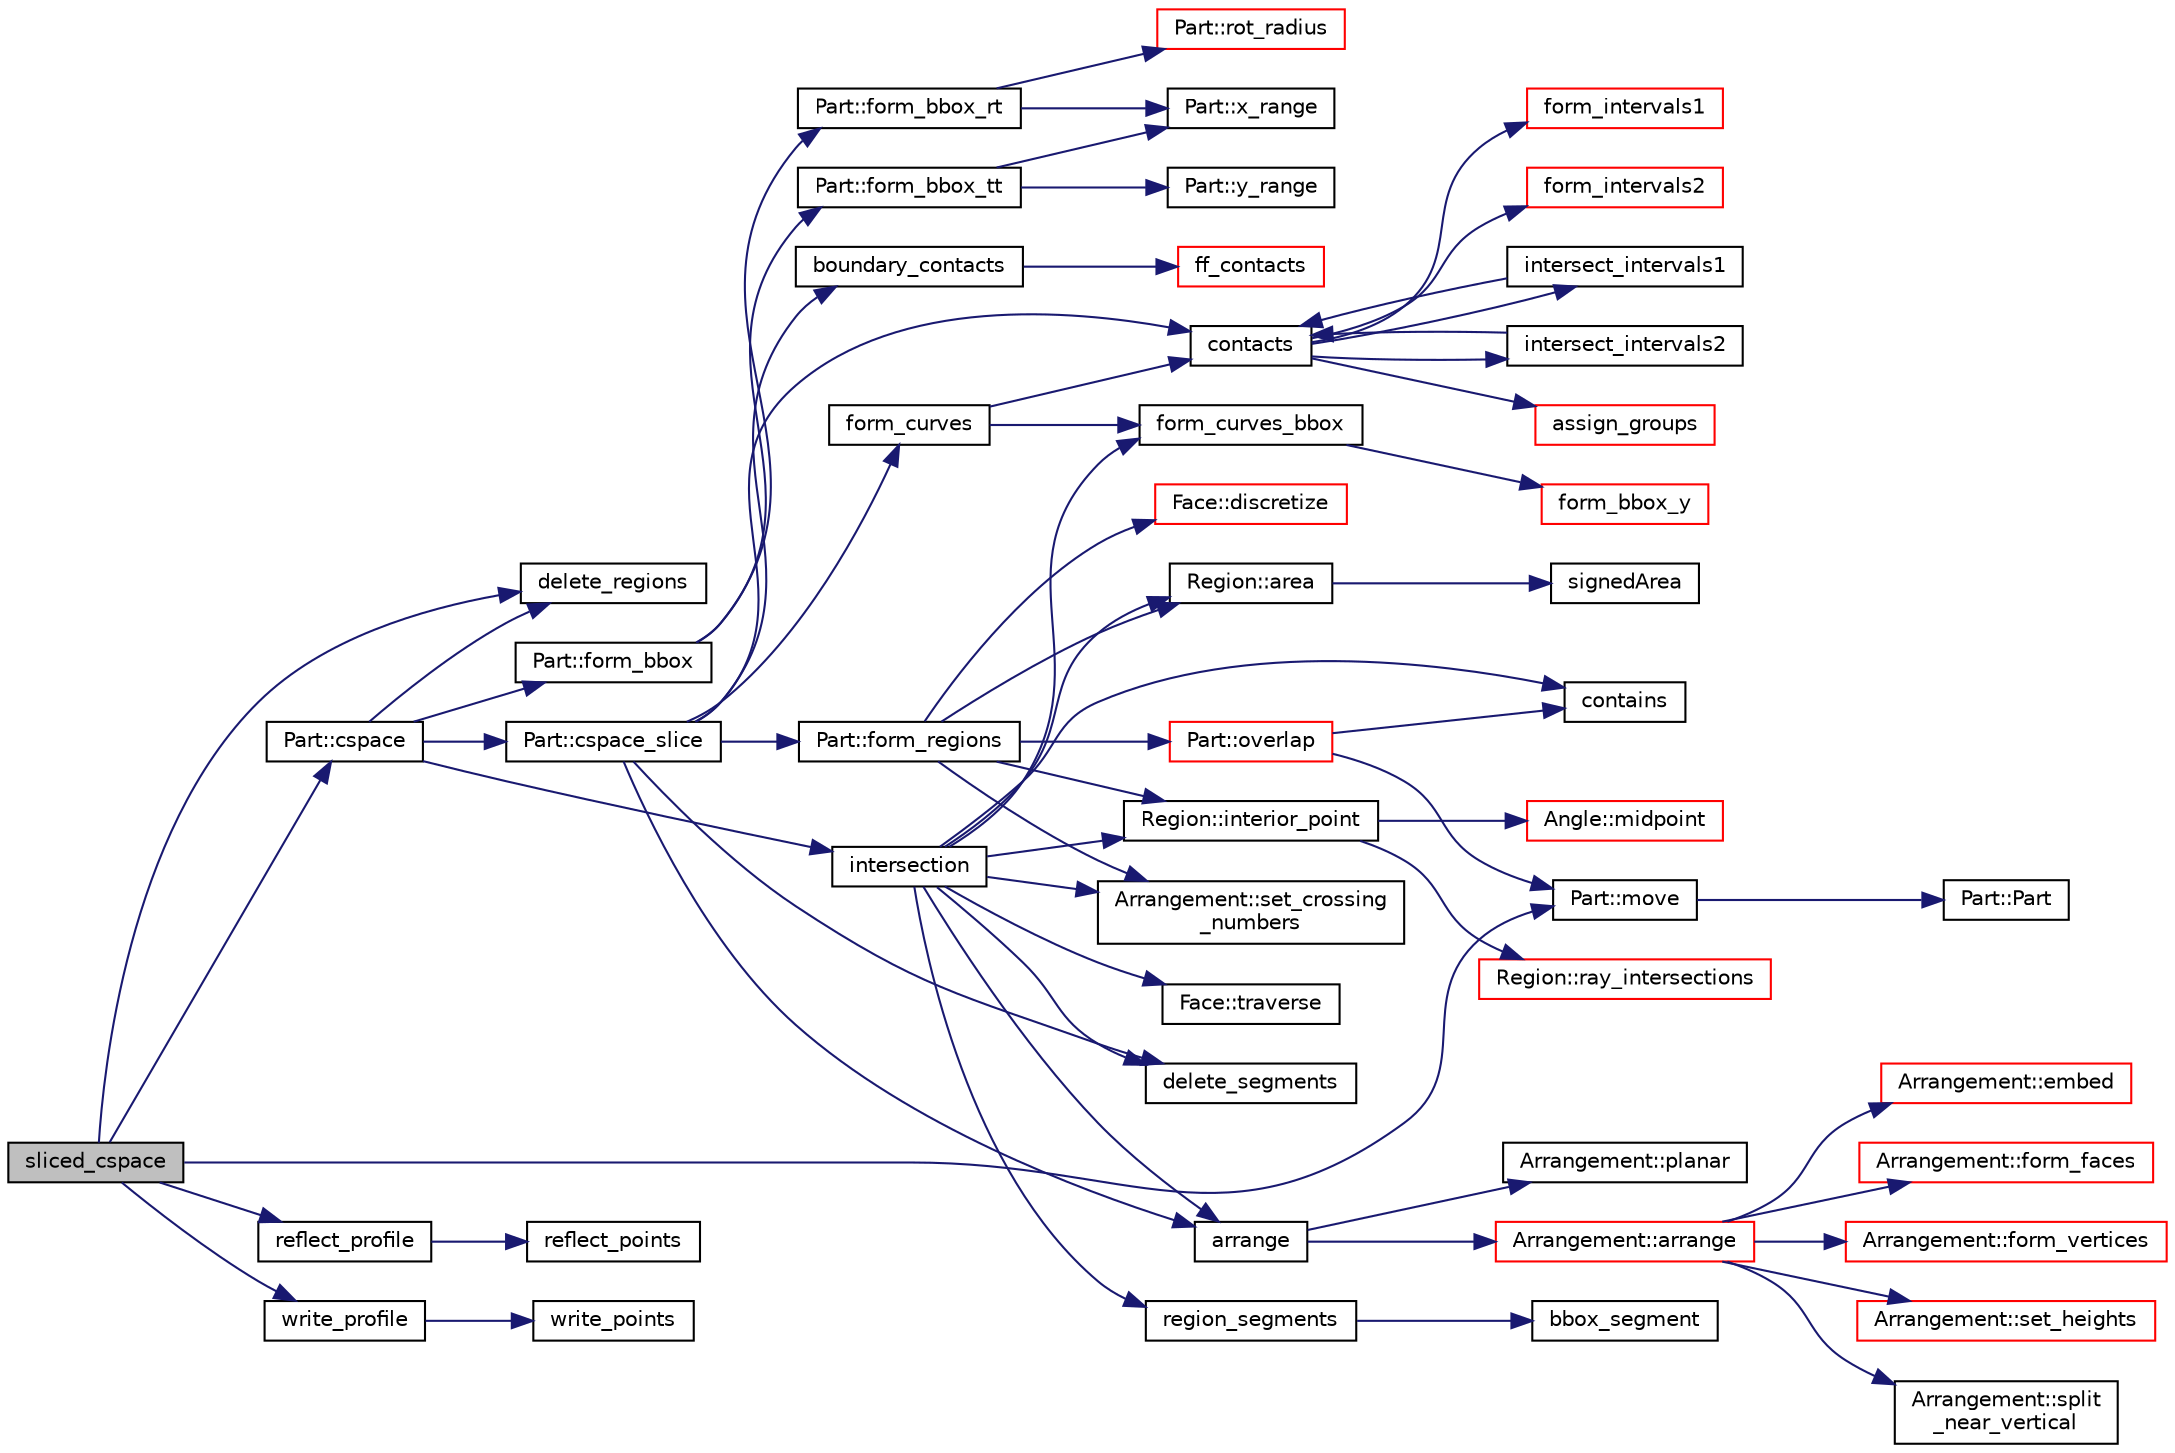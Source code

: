 digraph "sliced_cspace"
{
 // LATEX_PDF_SIZE
  edge [fontname="Helvetica",fontsize="10",labelfontname="Helvetica",labelfontsize="10"];
  node [fontname="Helvetica",fontsize="10",shape=record];
  rankdir="LR";
  Node1 [label="sliced_cspace",height=0.2,width=0.4,color="black", fillcolor="grey75", style="filled", fontcolor="black",tooltip=" "];
  Node1 -> Node2 [color="midnightblue",fontsize="10",style="solid",fontname="Helvetica"];
  Node2 [label="Part::cspace",height=0.2,width=0.4,color="black", fillcolor="white", style="filled",URL="$db/d16/class_part.html#a9c2bd794a4a3973f19399344f44ad7dc",tooltip=" "];
  Node2 -> Node3 [color="midnightblue",fontsize="10",style="solid",fontname="Helvetica"];
  Node3 [label="Part::cspace_slice",height=0.2,width=0.4,color="black", fillcolor="white", style="filled",URL="$db/d16/class_part.html#aa13a2e3545f09854a75612909db0fe3d",tooltip=" "];
  Node3 -> Node4 [color="midnightblue",fontsize="10",style="solid",fontname="Helvetica"];
  Node4 [label="arrange",height=0.2,width=0.4,color="black", fillcolor="white", style="filled",URL="$d0/d11/arrange_8_c.html#a8f0f410db8738d9121c7b0a2629abd5d",tooltip=" "];
  Node4 -> Node5 [color="midnightblue",fontsize="10",style="solid",fontname="Helvetica"];
  Node5 [label="Arrangement::arrange",height=0.2,width=0.4,color="red", fillcolor="white", style="filled",URL="$d8/d46/class_arrangement.html#aa48e67ecbf171616e989d936e221a4e1",tooltip=" "];
  Node5 -> Node6 [color="midnightblue",fontsize="10",style="solid",fontname="Helvetica"];
  Node6 [label="Arrangement::embed",height=0.2,width=0.4,color="red", fillcolor="white", style="filled",URL="$d8/d46/class_arrangement.html#a837e4a1bfbca4ab14ed01a24ce7515c3",tooltip=" "];
  Node5 -> Node64 [color="midnightblue",fontsize="10",style="solid",fontname="Helvetica"];
  Node64 [label="Arrangement::form_faces",height=0.2,width=0.4,color="red", fillcolor="white", style="filled",URL="$d8/d46/class_arrangement.html#a4a4e0faf951ffd402c51b37ee383c0f2",tooltip=" "];
  Node5 -> Node71 [color="midnightblue",fontsize="10",style="solid",fontname="Helvetica"];
  Node71 [label="Arrangement::form_vertices",height=0.2,width=0.4,color="red", fillcolor="white", style="filled",URL="$d8/d46/class_arrangement.html#a7e203ff49daed9d0cbb8a8c3f4a5e4d7",tooltip=" "];
  Node5 -> Node73 [color="midnightblue",fontsize="10",style="solid",fontname="Helvetica"];
  Node73 [label="Arrangement::set_heights",height=0.2,width=0.4,color="red", fillcolor="white", style="filled",URL="$d8/d46/class_arrangement.html#a30f38146a5c6d702e2fa799c877c5b9b",tooltip=" "];
  Node5 -> Node76 [color="midnightblue",fontsize="10",style="solid",fontname="Helvetica"];
  Node76 [label="Arrangement::split\l_near_vertical",height=0.2,width=0.4,color="black", fillcolor="white", style="filled",URL="$d8/d46/class_arrangement.html#a406f7d20fee3b3b5c4763ba373de575a",tooltip=" "];
  Node4 -> Node77 [color="midnightblue",fontsize="10",style="solid",fontname="Helvetica"];
  Node77 [label="Arrangement::planar",height=0.2,width=0.4,color="black", fillcolor="white", style="filled",URL="$d8/d46/class_arrangement.html#af28f7ac0fe77372bc47af2ca03fe3e2a",tooltip=" "];
  Node3 -> Node78 [color="midnightblue",fontsize="10",style="solid",fontname="Helvetica"];
  Node78 [label="boundary_contacts",height=0.2,width=0.4,color="black", fillcolor="white", style="filled",URL="$d6/d39/cs_8_c.html#a30a9ef5a79bae429ee0c6947c9653f9a",tooltip=" "];
  Node78 -> Node79 [color="midnightblue",fontsize="10",style="solid",fontname="Helvetica"];
  Node79 [label="ff_contacts",height=0.2,width=0.4,color="red", fillcolor="white", style="filled",URL="$d6/d39/cs_8_c.html#afe4e4956749b12cf1bc61aa7def7e7b0",tooltip=" "];
  Node3 -> Node82 [color="midnightblue",fontsize="10",style="solid",fontname="Helvetica"];
  Node82 [label="contacts",height=0.2,width=0.4,color="black", fillcolor="white", style="filled",URL="$d6/d39/cs_8_c.html#abcd699cfbf8e64e6e6bb76bd8dda4579",tooltip=" "];
  Node82 -> Node83 [color="midnightblue",fontsize="10",style="solid",fontname="Helvetica"];
  Node83 [label="assign_groups",height=0.2,width=0.4,color="red", fillcolor="white", style="filled",URL="$d6/d39/cs_8_c.html#ae2d6005c9e2d3cb6672f64ff3126a498",tooltip=" "];
  Node82 -> Node89 [color="midnightblue",fontsize="10",style="solid",fontname="Helvetica"];
  Node89 [label="form_intervals1",height=0.2,width=0.4,color="red", fillcolor="white", style="filled",URL="$d6/d39/cs_8_c.html#afe96afa91adada0de2001ee6839aa644",tooltip=" "];
  Node82 -> Node97 [color="midnightblue",fontsize="10",style="solid",fontname="Helvetica"];
  Node97 [label="form_intervals2",height=0.2,width=0.4,color="red", fillcolor="white", style="filled",URL="$d6/d39/cs_8_c.html#a2398ecdadc9278929edc598f4fbbe282",tooltip=" "];
  Node82 -> Node100 [color="midnightblue",fontsize="10",style="solid",fontname="Helvetica"];
  Node100 [label="intersect_intervals1",height=0.2,width=0.4,color="black", fillcolor="white", style="filled",URL="$d6/d39/cs_8_c.html#ac754ad19af0930c2c018430a45cb7171",tooltip=" "];
  Node100 -> Node82 [color="midnightblue",fontsize="10",style="solid",fontname="Helvetica"];
  Node82 -> Node101 [color="midnightblue",fontsize="10",style="solid",fontname="Helvetica"];
  Node101 [label="intersect_intervals2",height=0.2,width=0.4,color="black", fillcolor="white", style="filled",URL="$d6/d39/cs_8_c.html#a3ca8f4a71e9d1433d3870b2c8933d580",tooltip=" "];
  Node101 -> Node82 [color="midnightblue",fontsize="10",style="solid",fontname="Helvetica"];
  Node3 -> Node162 [color="midnightblue",fontsize="10",style="solid",fontname="Helvetica"];
  Node162 [label="delete_segments",height=0.2,width=0.4,color="black", fillcolor="white", style="filled",URL="$d0/d11/arrange_8_c.html#ad281dbb75f898810d2d7ab25fbabbe98",tooltip=" "];
  Node3 -> Node163 [color="midnightblue",fontsize="10",style="solid",fontname="Helvetica"];
  Node163 [label="form_curves",height=0.2,width=0.4,color="black", fillcolor="white", style="filled",URL="$d6/d39/cs_8_c.html#a4b7de9e5dc6417dd0d5406ebc4229875",tooltip=" "];
  Node163 -> Node82 [color="midnightblue",fontsize="10",style="solid",fontname="Helvetica"];
  Node163 -> Node164 [color="midnightblue",fontsize="10",style="solid",fontname="Helvetica"];
  Node164 [label="form_curves_bbox",height=0.2,width=0.4,color="black", fillcolor="white", style="filled",URL="$d6/d39/cs_8_c.html#a482936b55574b568da61cb5eada15921",tooltip=" "];
  Node164 -> Node165 [color="midnightblue",fontsize="10",style="solid",fontname="Helvetica"];
  Node165 [label="form_bbox_y",height=0.2,width=0.4,color="red", fillcolor="white", style="filled",URL="$d6/d39/cs_8_c.html#aa7cd0a64787cd04f01dee36ddd743cbd",tooltip=" "];
  Node3 -> Node167 [color="midnightblue",fontsize="10",style="solid",fontname="Helvetica"];
  Node167 [label="Part::form_regions",height=0.2,width=0.4,color="black", fillcolor="white", style="filled",URL="$db/d16/class_part.html#a7b802302c9299086aa98cc314fed33d0",tooltip=" "];
  Node167 -> Node168 [color="midnightblue",fontsize="10",style="solid",fontname="Helvetica"];
  Node168 [label="Region::area",height=0.2,width=0.4,color="black", fillcolor="white", style="filled",URL="$df/d6c/class_region.html#ab694b0cf7e7ce0eb31b2d8b93201b6b9",tooltip=" "];
  Node168 -> Node169 [color="midnightblue",fontsize="10",style="solid",fontname="Helvetica"];
  Node169 [label="signedArea",height=0.2,width=0.4,color="black", fillcolor="white", style="filled",URL="$d5/d00/point_8_c.html#ac3461a08db55ea6d28a406f79a317cbd",tooltip=" "];
  Node167 -> Node170 [color="midnightblue",fontsize="10",style="solid",fontname="Helvetica"];
  Node170 [label="Face::discretize",height=0.2,width=0.4,color="red", fillcolor="white", style="filled",URL="$d5/d2a/class_face.html#a0ff0e0b604821fb1350646a46f7b34e5",tooltip=" "];
  Node167 -> Node175 [color="midnightblue",fontsize="10",style="solid",fontname="Helvetica"];
  Node175 [label="Region::interior_point",height=0.2,width=0.4,color="black", fillcolor="white", style="filled",URL="$df/d6c/class_region.html#adefc4eeb2fc71edce16765fadb188f54",tooltip=" "];
  Node175 -> Node176 [color="midnightblue",fontsize="10",style="solid",fontname="Helvetica"];
  Node176 [label="Angle::midpoint",height=0.2,width=0.4,color="red", fillcolor="white", style="filled",URL="$d2/d39/class_angle.html#ae629906afe7b1653d224d953c857495a",tooltip=" "];
  Node175 -> Node178 [color="midnightblue",fontsize="10",style="solid",fontname="Helvetica"];
  Node178 [label="Region::ray_intersections",height=0.2,width=0.4,color="red", fillcolor="white", style="filled",URL="$df/d6c/class_region.html#a651358fb7bf2d65c3e6b185e5bfbb4b8",tooltip=" "];
  Node167 -> Node181 [color="midnightblue",fontsize="10",style="solid",fontname="Helvetica"];
  Node181 [label="Part::overlap",height=0.2,width=0.4,color="red", fillcolor="white", style="filled",URL="$db/d16/class_part.html#afaebfd8f7c84e180ce99b2c188b8e28f",tooltip=" "];
  Node181 -> Node67 [color="midnightblue",fontsize="10",style="solid",fontname="Helvetica"];
  Node67 [label="contains",height=0.2,width=0.4,color="black", fillcolor="white", style="filled",URL="$d7/d5f/system_8_c.html#a7d7ac1def01662e67c5442394bdd3bb0",tooltip=" "];
  Node181 -> Node183 [color="midnightblue",fontsize="10",style="solid",fontname="Helvetica"];
  Node183 [label="Part::move",height=0.2,width=0.4,color="black", fillcolor="white", style="filled",URL="$db/d16/class_part.html#a1fbba83080bd14d2f5918a69067eccd3",tooltip=" "];
  Node183 -> Node184 [color="midnightblue",fontsize="10",style="solid",fontname="Helvetica"];
  Node184 [label="Part::Part",height=0.2,width=0.4,color="black", fillcolor="white", style="filled",URL="$db/d16/class_part.html#abbcb46357cb81167473b1baee9c2d2e0",tooltip=" "];
  Node167 -> Node185 [color="midnightblue",fontsize="10",style="solid",fontname="Helvetica"];
  Node185 [label="Arrangement::set_crossing\l_numbers",height=0.2,width=0.4,color="black", fillcolor="white", style="filled",URL="$d8/d46/class_arrangement.html#ac8aba3d8b28ba91cc00caaceac51d010",tooltip=" "];
  Node2 -> Node186 [color="midnightblue",fontsize="10",style="solid",fontname="Helvetica"];
  Node186 [label="delete_regions",height=0.2,width=0.4,color="black", fillcolor="white", style="filled",URL="$d1/d25/region_8_c.html#a1647f8fdd7436cfc14c1663a8fb56ebe",tooltip=" "];
  Node2 -> Node187 [color="midnightblue",fontsize="10",style="solid",fontname="Helvetica"];
  Node187 [label="Part::form_bbox",height=0.2,width=0.4,color="black", fillcolor="white", style="filled",URL="$db/d16/class_part.html#a72217419c9722ab419a277f89dd66bb2",tooltip=" "];
  Node187 -> Node188 [color="midnightblue",fontsize="10",style="solid",fontname="Helvetica"];
  Node188 [label="Part::form_bbox_rt",height=0.2,width=0.4,color="black", fillcolor="white", style="filled",URL="$db/d16/class_part.html#a1145fc11374252d233a0cf9d979226d0",tooltip=" "];
  Node188 -> Node189 [color="midnightblue",fontsize="10",style="solid",fontname="Helvetica"];
  Node189 [label="Part::rot_radius",height=0.2,width=0.4,color="red", fillcolor="white", style="filled",URL="$db/d16/class_part.html#a9fa4e0d3894d91faabca8018c8f806e2",tooltip=" "];
  Node188 -> Node190 [color="midnightblue",fontsize="10",style="solid",fontname="Helvetica"];
  Node190 [label="Part::x_range",height=0.2,width=0.4,color="black", fillcolor="white", style="filled",URL="$db/d16/class_part.html#a1bde9e44c4b66938838e75a654c529d5",tooltip=" "];
  Node187 -> Node191 [color="midnightblue",fontsize="10",style="solid",fontname="Helvetica"];
  Node191 [label="Part::form_bbox_tt",height=0.2,width=0.4,color="black", fillcolor="white", style="filled",URL="$db/d16/class_part.html#adad608e8915dc008798090f9bbf58dcd",tooltip=" "];
  Node191 -> Node190 [color="midnightblue",fontsize="10",style="solid",fontname="Helvetica"];
  Node191 -> Node192 [color="midnightblue",fontsize="10",style="solid",fontname="Helvetica"];
  Node192 [label="Part::y_range",height=0.2,width=0.4,color="black", fillcolor="white", style="filled",URL="$db/d16/class_part.html#a432687c5ffe7c557fd27633cdb2f2847",tooltip=" "];
  Node2 -> Node193 [color="midnightblue",fontsize="10",style="solid",fontname="Helvetica"];
  Node193 [label="intersection",height=0.2,width=0.4,color="black", fillcolor="white", style="filled",URL="$d7/d5f/system_8_c.html#abc261e01d8f1e11eebaa933f9f6890ab",tooltip=" "];
  Node193 -> Node168 [color="midnightblue",fontsize="10",style="solid",fontname="Helvetica"];
  Node193 -> Node4 [color="midnightblue",fontsize="10",style="solid",fontname="Helvetica"];
  Node193 -> Node67 [color="midnightblue",fontsize="10",style="solid",fontname="Helvetica"];
  Node193 -> Node162 [color="midnightblue",fontsize="10",style="solid",fontname="Helvetica"];
  Node193 -> Node164 [color="midnightblue",fontsize="10",style="solid",fontname="Helvetica"];
  Node193 -> Node175 [color="midnightblue",fontsize="10",style="solid",fontname="Helvetica"];
  Node193 -> Node194 [color="midnightblue",fontsize="10",style="solid",fontname="Helvetica"];
  Node194 [label="region_segments",height=0.2,width=0.4,color="black", fillcolor="white", style="filled",URL="$d7/d5f/system_8_c.html#a660c3a3ae325298d0792a433ab9c9683",tooltip=" "];
  Node194 -> Node195 [color="midnightblue",fontsize="10",style="solid",fontname="Helvetica"];
  Node195 [label="bbox_segment",height=0.2,width=0.4,color="black", fillcolor="white", style="filled",URL="$d7/d5f/system_8_c.html#a82cbf5939ab5e9004e60e80823669680",tooltip=" "];
  Node193 -> Node185 [color="midnightblue",fontsize="10",style="solid",fontname="Helvetica"];
  Node193 -> Node196 [color="midnightblue",fontsize="10",style="solid",fontname="Helvetica"];
  Node196 [label="Face::traverse",height=0.2,width=0.4,color="black", fillcolor="white", style="filled",URL="$d5/d2a/class_face.html#a3827ab35011657d59b73d5c1603dbe27",tooltip=" "];
  Node1 -> Node186 [color="midnightblue",fontsize="10",style="solid",fontname="Helvetica"];
  Node1 -> Node183 [color="midnightblue",fontsize="10",style="solid",fontname="Helvetica"];
  Node1 -> Node197 [color="midnightblue",fontsize="10",style="solid",fontname="Helvetica"];
  Node197 [label="reflect_profile",height=0.2,width=0.4,color="black", fillcolor="white", style="filled",URL="$d7/d5f/system_8_c.html#afeae786c00344bcd983ec5aaa33c46f6",tooltip=" "];
  Node197 -> Node198 [color="midnightblue",fontsize="10",style="solid",fontname="Helvetica"];
  Node198 [label="reflect_points",height=0.2,width=0.4,color="black", fillcolor="white", style="filled",URL="$d7/d5f/system_8_c.html#a685e86f3b4b43e535993aba6f6eb0c91",tooltip=" "];
  Node1 -> Node199 [color="midnightblue",fontsize="10",style="solid",fontname="Helvetica"];
  Node199 [label="write_profile",height=0.2,width=0.4,color="black", fillcolor="white", style="filled",URL="$d5/d00/point_8_c.html#a516c6d77c1942485e204d922964ff448",tooltip=" "];
  Node199 -> Node200 [color="midnightblue",fontsize="10",style="solid",fontname="Helvetica"];
  Node200 [label="write_points",height=0.2,width=0.4,color="black", fillcolor="white", style="filled",URL="$d5/d00/point_8_c.html#aea2272e696de9d30df43e34c18a6595e",tooltip=" "];
}
